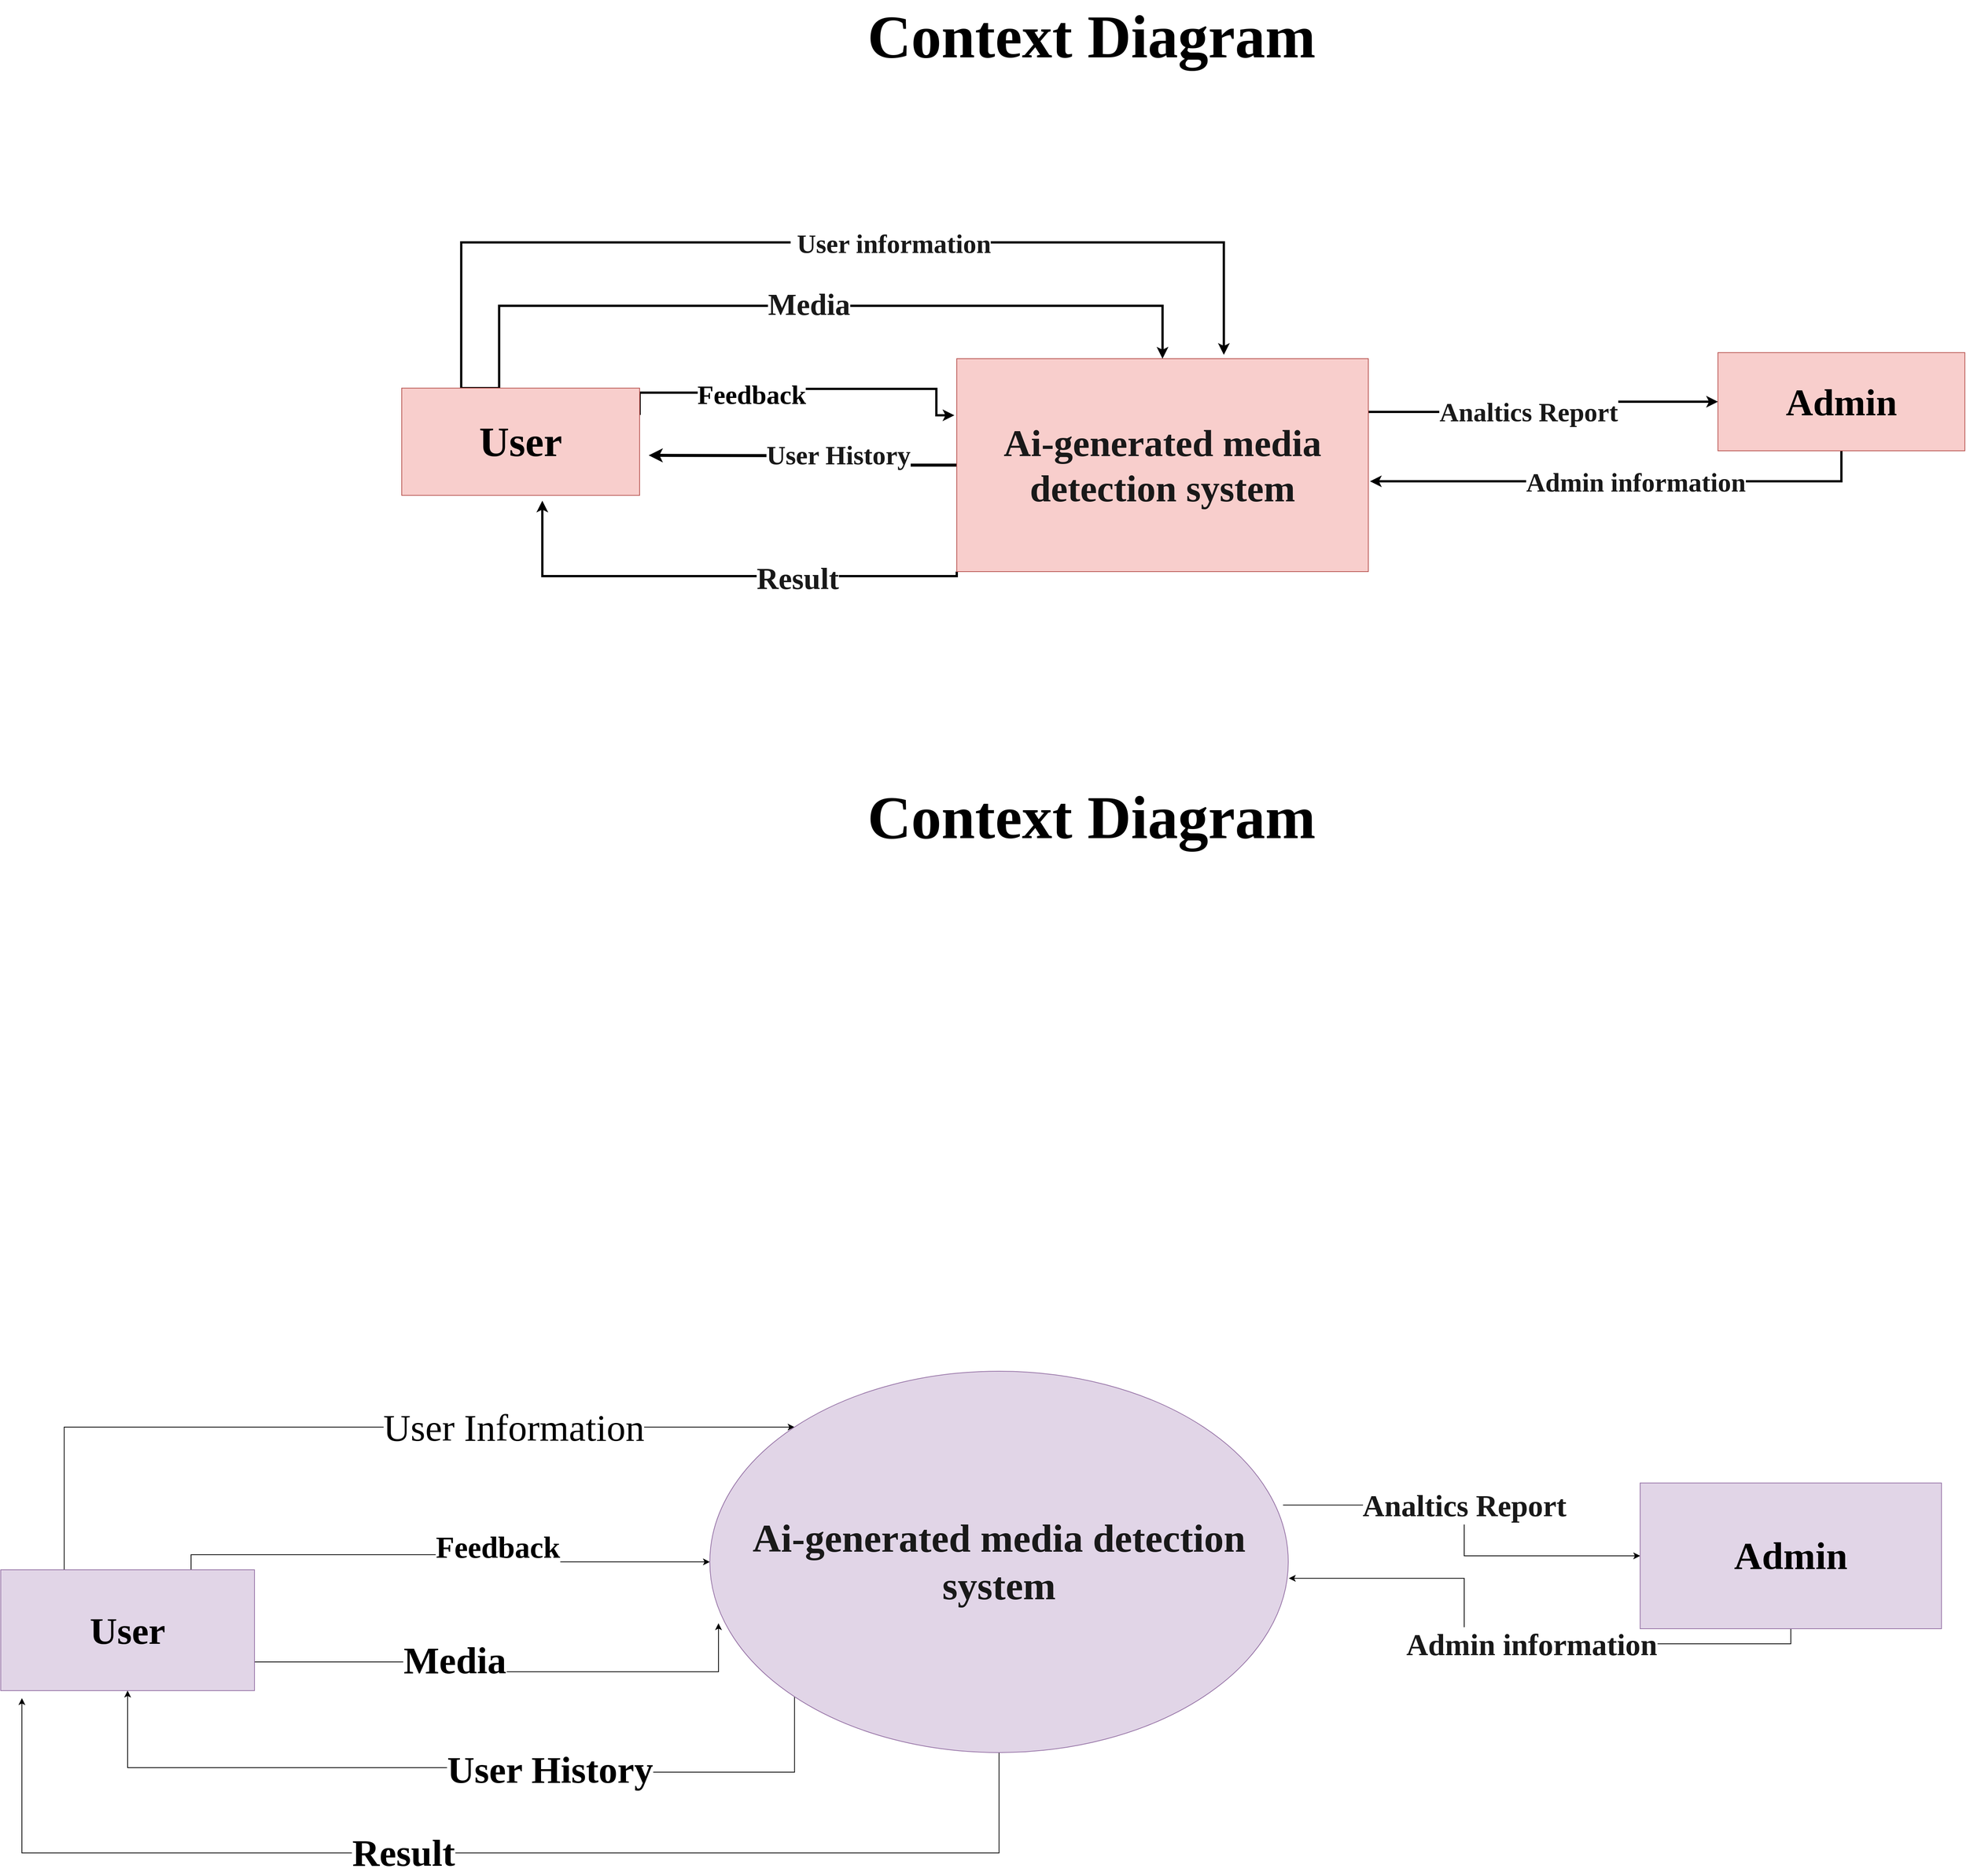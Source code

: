 <mxfile version="22.1.18" type="device">
  <diagram id="PfKHX-Onb7dpk7IM1dCg" name="Page-1">
    <mxGraphModel dx="2705" dy="980" grid="0" gridSize="10" guides="1" tooltips="1" connect="1" arrows="1" fold="1" page="0" pageScale="1" pageWidth="1654" pageHeight="2336" background="#ffffff" math="0" shadow="0">
      <root>
        <mxCell id="0" />
        <mxCell id="1" parent="0" />
        <mxCell id="rycE0rhOUFEmShjch33u-5" style="edgeStyle=orthogonalEdgeStyle;rounded=0;orthogonalLoop=1;jettySize=auto;html=1;exitX=1;exitY=0.25;exitDx=0;exitDy=0;fontFamily=Comic Sans MS;strokeWidth=3;" parent="1" source="rycE0rhOUFEmShjch33u-1" target="rycE0rhOUFEmShjch33u-3" edge="1">
          <mxGeometry relative="1" as="geometry" />
        </mxCell>
        <mxCell id="rycE0rhOUFEmShjch33u-6" value="&lt;span style=&quot;font-weight: 600 ; color: rgb(25 , 25 , 25)&quot;&gt;&lt;font style=&quot;font-size: 35px&quot;&gt;Analtics Report&lt;/font&gt;&lt;/span&gt;" style="edgeLabel;html=1;align=center;verticalAlign=middle;resizable=0;points=[];fontFamily=Comic Sans MS;" parent="rycE0rhOUFEmShjch33u-5" vertex="1" connectable="0">
          <mxGeometry x="-0.11" relative="1" as="geometry">
            <mxPoint as="offset" />
          </mxGeometry>
        </mxCell>
        <mxCell id="rycE0rhOUFEmShjch33u-10" style="edgeStyle=orthogonalEdgeStyle;rounded=0;orthogonalLoop=1;jettySize=auto;html=1;exitX=0;exitY=0.5;exitDx=0;exitDy=0;fontFamily=Comic Sans MS;strokeWidth=4;" parent="1" source="rycE0rhOUFEmShjch33u-1" edge="1">
          <mxGeometry relative="1" as="geometry">
            <mxPoint x="-88" y="631" as="targetPoint" />
          </mxGeometry>
        </mxCell>
        <mxCell id="rycE0rhOUFEmShjch33u-15" value="&lt;span style=&quot;color: rgb(25 , 25 , 25)&quot;&gt;&lt;font style=&quot;font-size: 35px&quot;&gt;&lt;b&gt;User History&lt;/b&gt;&lt;/font&gt;&lt;/span&gt;" style="edgeLabel;html=1;align=center;verticalAlign=middle;resizable=0;points=[];fontFamily=Comic Sans MS;fontSize=25;fontStyle=0;" parent="rycE0rhOUFEmShjch33u-10" vertex="1" connectable="0">
          <mxGeometry x="-0.282" y="1" relative="1" as="geometry">
            <mxPoint x="-6" y="-14" as="offset" />
          </mxGeometry>
        </mxCell>
        <mxCell id="rycE0rhOUFEmShjch33u-16" style="edgeStyle=orthogonalEdgeStyle;rounded=0;orthogonalLoop=1;jettySize=auto;html=1;exitX=0;exitY=1;exitDx=0;exitDy=0;fontFamily=Comic Sans MS;entryX=0.591;entryY=1.05;entryDx=0;entryDy=0;entryPerimeter=0;strokeWidth=3;" parent="1" source="rycE0rhOUFEmShjch33u-1" target="rycE0rhOUFEmShjch33u-2" edge="1">
          <mxGeometry relative="1" as="geometry">
            <mxPoint x="60" y="610" as="targetPoint" />
            <Array as="points">
              <mxPoint x="320" y="791" />
              <mxPoint x="-229" y="791" />
            </Array>
          </mxGeometry>
        </mxCell>
        <mxCell id="rycE0rhOUFEmShjch33u-30" value="&lt;b style=&quot;color: rgb(25 , 25 , 25)&quot;&gt;&lt;font style=&quot;font-size: 40px&quot;&gt;Result&lt;/font&gt;&lt;/b&gt;" style="edgeLabel;html=1;align=center;verticalAlign=middle;resizable=0;points=[];fontFamily=Comic Sans MS;" parent="rycE0rhOUFEmShjch33u-16" vertex="1" connectable="0">
          <mxGeometry x="-0.335" y="3" relative="1" as="geometry">
            <mxPoint as="offset" />
          </mxGeometry>
        </mxCell>
        <mxCell id="rycE0rhOUFEmShjch33u-1" value="&lt;span style=&quot;color: rgb(25 , 25 , 25)&quot;&gt;&lt;font face=&quot;Comic Sans MS&quot; size=&quot;1&quot;&gt;&lt;b style=&quot;font-size: 50px&quot;&gt;Ai-generated media detection system&lt;/b&gt;&lt;/font&gt;&lt;/span&gt;" style="rounded=0;whiteSpace=wrap;html=1;fillColor=#f8cecc;strokeColor=#b85450;" parent="1" vertex="1">
          <mxGeometry x="320" y="503" width="545" height="282" as="geometry" />
        </mxCell>
        <mxCell id="rycE0rhOUFEmShjch33u-23" style="edgeStyle=orthogonalEdgeStyle;rounded=0;orthogonalLoop=1;jettySize=auto;html=1;exitX=0.25;exitY=0;exitDx=0;exitDy=0;fontFamily=Comic Sans MS;entryX=0.5;entryY=0;entryDx=0;entryDy=0;strokeWidth=3;" parent="1" source="rycE0rhOUFEmShjch33u-2" target="rycE0rhOUFEmShjch33u-1" edge="1">
          <mxGeometry relative="1" as="geometry">
            <mxPoint x="536" y="477" as="targetPoint" />
            <Array as="points">
              <mxPoint x="-286" y="542" />
              <mxPoint x="-286" y="433" />
              <mxPoint x="593" y="433" />
            </Array>
          </mxGeometry>
        </mxCell>
        <mxCell id="rycE0rhOUFEmShjch33u-24" value="&lt;span style=&quot;font-weight: 600 ; color: rgb(25 , 25 , 25)&quot;&gt;&lt;font style=&quot;font-size: 40px&quot;&gt;Media&lt;/font&gt;&lt;/span&gt;" style="edgeLabel;html=1;align=center;verticalAlign=middle;resizable=0;points=[];fontFamily=Comic Sans MS;" parent="rycE0rhOUFEmShjch33u-23" vertex="1" connectable="0">
          <mxGeometry x="0.026" y="2" relative="1" as="geometry">
            <mxPoint as="offset" />
          </mxGeometry>
        </mxCell>
        <mxCell id="rycE0rhOUFEmShjch33u-27" style="edgeStyle=orthogonalEdgeStyle;rounded=0;orthogonalLoop=1;jettySize=auto;html=1;exitX=0.25;exitY=0;exitDx=0;exitDy=0;fontFamily=Comic Sans MS;entryX=0.649;entryY=-0.018;entryDx=0;entryDy=0;entryPerimeter=0;strokeWidth=3;" parent="1" source="rycE0rhOUFEmShjch33u-2" target="rycE0rhOUFEmShjch33u-1" edge="1">
          <mxGeometry relative="1" as="geometry">
            <mxPoint x="610" y="270" as="targetPoint" />
            <Array as="points">
              <mxPoint x="-336" y="349" />
              <mxPoint x="674" y="349" />
            </Array>
          </mxGeometry>
        </mxCell>
        <mxCell id="rycE0rhOUFEmShjch33u-29" value="&lt;b style=&quot;color: rgb(25 , 25 , 25)&quot;&gt;&lt;font style=&quot;font-size: 35px&quot;&gt;&amp;nbsp;User information&lt;/font&gt;&lt;/b&gt;" style="edgeLabel;html=1;align=center;verticalAlign=middle;resizable=0;points=[];fontFamily=Comic Sans MS;" parent="rycE0rhOUFEmShjch33u-27" vertex="1" connectable="0">
          <mxGeometry x="0.126" y="-2" relative="1" as="geometry">
            <mxPoint as="offset" />
          </mxGeometry>
        </mxCell>
        <mxCell id="rycE0rhOUFEmShjch33u-84" style="edgeStyle=orthogonalEdgeStyle;rounded=0;orthogonalLoop=1;jettySize=auto;html=1;exitX=1;exitY=0.25;exitDx=0;exitDy=0;fontFamily=Comic Sans MS;fontSize=50;strokeWidth=3;" parent="1" source="rycE0rhOUFEmShjch33u-2" edge="1">
          <mxGeometry relative="1" as="geometry">
            <mxPoint x="316.8" y="578" as="targetPoint" />
            <Array as="points">
              <mxPoint x="-100" y="548" />
              <mxPoint x="94" y="548" />
              <mxPoint x="94" y="543" />
              <mxPoint x="293" y="543" />
              <mxPoint x="293" y="578" />
            </Array>
          </mxGeometry>
        </mxCell>
        <mxCell id="rycE0rhOUFEmShjch33u-86" value="&lt;b&gt;&lt;font style=&quot;font-size: 35px&quot;&gt;Feedback&lt;/font&gt;&lt;/b&gt;" style="edgeLabel;html=1;align=center;verticalAlign=middle;resizable=0;points=[];fontSize=50;fontFamily=Comic Sans MS;" parent="rycE0rhOUFEmShjch33u-84" vertex="1" connectable="0">
          <mxGeometry x="-0.275" y="3" relative="1" as="geometry">
            <mxPoint x="1" as="offset" />
          </mxGeometry>
        </mxCell>
        <mxCell id="rycE0rhOUFEmShjch33u-2" value="&lt;font face=&quot;Comic Sans MS&quot; size=&quot;1&quot;&gt;&lt;b style=&quot;font-size: 55px&quot;&gt;User&lt;/b&gt;&lt;/font&gt;" style="rounded=0;whiteSpace=wrap;html=1;fillColor=#f8cecc;strokeColor=#b85450;" parent="1" vertex="1">
          <mxGeometry x="-415" y="542" width="315" height="142" as="geometry" />
        </mxCell>
        <mxCell id="rycE0rhOUFEmShjch33u-8" style="edgeStyle=orthogonalEdgeStyle;rounded=0;orthogonalLoop=1;jettySize=auto;html=1;exitX=0.5;exitY=1;exitDx=0;exitDy=0;entryX=1.004;entryY=0.576;entryDx=0;entryDy=0;entryPerimeter=0;fontFamily=Comic Sans MS;strokeWidth=3;" parent="1" source="rycE0rhOUFEmShjch33u-3" target="rycE0rhOUFEmShjch33u-1" edge="1">
          <mxGeometry relative="1" as="geometry" />
        </mxCell>
        <mxCell id="rycE0rhOUFEmShjch33u-26" value="&lt;b style=&quot;color: rgb(25 , 25 , 25)&quot;&gt;&lt;font style=&quot;font-size: 35px&quot;&gt;Admin information&lt;/font&gt;&lt;/b&gt;" style="edgeLabel;html=1;align=center;verticalAlign=middle;resizable=0;points=[];fontFamily=Comic Sans MS;" parent="rycE0rhOUFEmShjch33u-8" vertex="1" connectable="0">
          <mxGeometry x="-0.057" y="1" relative="1" as="geometry">
            <mxPoint as="offset" />
          </mxGeometry>
        </mxCell>
        <mxCell id="rycE0rhOUFEmShjch33u-3" value="&lt;font size=&quot;1&quot;&gt;&lt;b style=&quot;font-size: 50px&quot;&gt;Admin&lt;/b&gt;&lt;/font&gt;" style="rounded=0;whiteSpace=wrap;html=1;fontFamily=Comic Sans MS;fillColor=#f8cecc;strokeColor=#b85450;" parent="1" vertex="1">
          <mxGeometry x="1328" y="495" width="327" height="130" as="geometry" />
        </mxCell>
        <mxCell id="rycE0rhOUFEmShjch33u-33" value="&lt;b&gt;&lt;font style=&quot;font-size: 80px&quot;&gt;Context Diagram&amp;nbsp;&lt;/font&gt;&lt;/b&gt;" style="text;html=1;align=center;verticalAlign=middle;resizable=0;points=[];autosize=1;fontSize=25;fontFamily=Comic Sans MS;shadow=0;labelBorderColor=none;textDirection=ltr;" parent="1" vertex="1">
          <mxGeometry x="160" y="48" width="696" height="56" as="geometry" />
        </mxCell>
        <mxCell id="rycE0rhOUFEmShjch33u-34" style="edgeStyle=orthogonalEdgeStyle;rounded=0;orthogonalLoop=1;jettySize=auto;html=1;exitX=0.991;exitY=0.351;exitDx=0;exitDy=0;fontFamily=Comic Sans MS;exitPerimeter=0;" parent="1" source="rycE0rhOUFEmShjch33u-52" target="rycE0rhOUFEmShjch33u-49" edge="1">
          <mxGeometry relative="1" as="geometry">
            <mxPoint x="740" y="1546.5" as="sourcePoint" />
          </mxGeometry>
        </mxCell>
        <mxCell id="rycE0rhOUFEmShjch33u-35" value="&lt;span style=&quot;font-weight: 600 ; color: rgb(25 , 25 , 25)&quot;&gt;&lt;font style=&quot;font-size: 40px&quot;&gt;Analtics Report&lt;/font&gt;&lt;/span&gt;" style="edgeLabel;html=1;align=center;verticalAlign=middle;resizable=0;points=[];fontFamily=Comic Sans MS;" parent="rycE0rhOUFEmShjch33u-34" vertex="1" connectable="0">
          <mxGeometry x="-0.11" relative="1" as="geometry">
            <mxPoint as="offset" />
          </mxGeometry>
        </mxCell>
        <mxCell id="rycE0rhOUFEmShjch33u-74" style="edgeStyle=orthogonalEdgeStyle;rounded=0;orthogonalLoop=1;jettySize=auto;html=1;exitX=1;exitY=0.5;exitDx=0;exitDy=0;entryX=0.015;entryY=0.661;entryDx=0;entryDy=0;entryPerimeter=0;fontFamily=Comic Sans MS;fontSize=50;" parent="1" source="rycE0rhOUFEmShjch33u-46" target="rycE0rhOUFEmShjch33u-52" edge="1">
          <mxGeometry relative="1" as="geometry">
            <Array as="points">
              <mxPoint x="-610" y="2229" />
              <mxPoint x="-308" y="2229" />
              <mxPoint x="-308" y="2242" />
              <mxPoint x="5" y="2242" />
            </Array>
          </mxGeometry>
        </mxCell>
        <mxCell id="rycE0rhOUFEmShjch33u-75" value="&lt;b&gt;Media&lt;/b&gt;" style="edgeLabel;html=1;align=center;verticalAlign=middle;resizable=0;points=[];fontSize=50;fontFamily=Comic Sans MS;" parent="rycE0rhOUFEmShjch33u-74" vertex="1" connectable="0">
          <mxGeometry x="-0.162" y="3" relative="1" as="geometry">
            <mxPoint x="-1" as="offset" />
          </mxGeometry>
        </mxCell>
        <mxCell id="rycE0rhOUFEmShjch33u-77" style="edgeStyle=orthogonalEdgeStyle;rounded=0;orthogonalLoop=1;jettySize=auto;html=1;exitX=0.75;exitY=0;exitDx=0;exitDy=0;fontFamily=Comic Sans MS;fontSize=50;" parent="1" source="rycE0rhOUFEmShjch33u-46" target="rycE0rhOUFEmShjch33u-52" edge="1">
          <mxGeometry relative="1" as="geometry" />
        </mxCell>
        <mxCell id="rycE0rhOUFEmShjch33u-79" value="&lt;b&gt;&lt;font style=&quot;font-size: 40px&quot;&gt;Feedback&lt;/font&gt;&lt;/b&gt;" style="edgeLabel;html=1;align=center;verticalAlign=middle;resizable=0;points=[];fontSize=50;fontFamily=Comic Sans MS;" parent="rycE0rhOUFEmShjch33u-77" vertex="1" connectable="0">
          <mxGeometry x="0.213" y="-3" relative="1" as="geometry">
            <mxPoint x="1" y="-26.6" as="offset" />
          </mxGeometry>
        </mxCell>
        <mxCell id="rycE0rhOUFEmShjch33u-80" style="edgeStyle=orthogonalEdgeStyle;rounded=0;orthogonalLoop=1;jettySize=auto;html=1;exitX=0.25;exitY=0;exitDx=0;exitDy=0;entryX=0;entryY=0;entryDx=0;entryDy=0;fontFamily=Comic Sans MS;fontSize=50;" parent="1" source="rycE0rhOUFEmShjch33u-46" target="rycE0rhOUFEmShjch33u-52" edge="1">
          <mxGeometry relative="1" as="geometry" />
        </mxCell>
        <mxCell id="rycE0rhOUFEmShjch33u-82" value="User Information" style="edgeLabel;html=1;align=center;verticalAlign=middle;resizable=0;points=[];fontSize=50;fontFamily=Comic Sans MS;" parent="rycE0rhOUFEmShjch33u-80" vertex="1" connectable="0">
          <mxGeometry x="0.356" relative="1" as="geometry">
            <mxPoint as="offset" />
          </mxGeometry>
        </mxCell>
        <mxCell id="rycE0rhOUFEmShjch33u-46" value="&lt;font face=&quot;Comic Sans MS&quot; size=&quot;1&quot;&gt;&lt;b style=&quot;font-size: 50px&quot;&gt;User&lt;/b&gt;&lt;/font&gt;" style="rounded=0;whiteSpace=wrap;html=1;fillColor=#e1d5e7;strokeColor=#9673a6;" parent="1" vertex="1">
          <mxGeometry x="-946" y="2107" width="336" height="160" as="geometry" />
        </mxCell>
        <mxCell id="rycE0rhOUFEmShjch33u-47" style="edgeStyle=orthogonalEdgeStyle;rounded=0;orthogonalLoop=1;jettySize=auto;html=1;exitX=0.5;exitY=1;exitDx=0;exitDy=0;entryX=1.001;entryY=0.543;entryDx=0;entryDy=0;entryPerimeter=0;fontFamily=Comic Sans MS;" parent="1" source="rycE0rhOUFEmShjch33u-49" target="rycE0rhOUFEmShjch33u-52" edge="1">
          <mxGeometry relative="1" as="geometry">
            <mxPoint x="741.68" y="1614.96" as="targetPoint" />
          </mxGeometry>
        </mxCell>
        <mxCell id="rycE0rhOUFEmShjch33u-48" value="&lt;b style=&quot;color: rgb(25 , 25 , 25)&quot;&gt;&lt;font style=&quot;font-size: 40px&quot;&gt;Admin information&lt;/font&gt;&lt;/b&gt;" style="edgeLabel;html=1;align=center;verticalAlign=middle;resizable=0;points=[];fontFamily=Comic Sans MS;" parent="rycE0rhOUFEmShjch33u-47" vertex="1" connectable="0">
          <mxGeometry x="-0.057" y="1" relative="1" as="geometry">
            <mxPoint as="offset" />
          </mxGeometry>
        </mxCell>
        <mxCell id="rycE0rhOUFEmShjch33u-49" value="&lt;font size=&quot;1&quot;&gt;&lt;b style=&quot;font-size: 51px&quot;&gt;Admin&lt;/b&gt;&lt;/font&gt;" style="rounded=0;whiteSpace=wrap;html=1;fontFamily=Comic Sans MS;fillColor=#e1d5e7;strokeColor=#9673a6;" parent="1" vertex="1">
          <mxGeometry x="1225" y="1992" width="399" height="193" as="geometry" />
        </mxCell>
        <mxCell id="rycE0rhOUFEmShjch33u-51" value="&lt;b&gt;&lt;font style=&quot;font-size: 80px&quot;&gt;Context Diagram&amp;nbsp;&lt;/font&gt;&lt;/b&gt;" style="text;html=1;align=center;verticalAlign=middle;resizable=0;points=[];autosize=1;fontSize=25;fontFamily=Comic Sans MS;shadow=0;labelBorderColor=none;textDirection=ltr;" parent="1" vertex="1">
          <mxGeometry x="160" y="1082" width="696" height="56" as="geometry" />
        </mxCell>
        <mxCell id="rycE0rhOUFEmShjch33u-57" style="edgeStyle=orthogonalEdgeStyle;rounded=0;orthogonalLoop=1;jettySize=auto;html=1;exitX=0;exitY=1;exitDx=0;exitDy=0;entryX=0.5;entryY=1;entryDx=0;entryDy=0;" parent="1" source="rycE0rhOUFEmShjch33u-52" target="rycE0rhOUFEmShjch33u-46" edge="1">
          <mxGeometry relative="1" as="geometry">
            <Array as="points">
              <mxPoint x="105" y="2375" />
              <mxPoint x="-308" y="2375" />
              <mxPoint x="-308" y="2369" />
              <mxPoint x="-778" y="2369" />
            </Array>
          </mxGeometry>
        </mxCell>
        <mxCell id="rycE0rhOUFEmShjch33u-59" value="User History" style="edgeLabel;html=1;align=center;verticalAlign=middle;resizable=0;points=[];fontSize=50;fontStyle=1;fontFamily=Comic Sans MS;" parent="rycE0rhOUFEmShjch33u-57" vertex="1" connectable="0">
          <mxGeometry x="-0.222" y="-4" relative="1" as="geometry">
            <mxPoint as="offset" />
          </mxGeometry>
        </mxCell>
        <mxCell id="rycE0rhOUFEmShjch33u-71" style="edgeStyle=orthogonalEdgeStyle;rounded=0;orthogonalLoop=1;jettySize=auto;html=1;exitX=0.5;exitY=1;exitDx=0;exitDy=0;fontFamily=Comic Sans MS;fontSize=50;" parent="1" source="rycE0rhOUFEmShjch33u-52" edge="1">
          <mxGeometry relative="1" as="geometry">
            <mxPoint x="-918" y="2277" as="targetPoint" />
            <Array as="points">
              <mxPoint x="376" y="2482" />
              <mxPoint x="-918" y="2482" />
            </Array>
          </mxGeometry>
        </mxCell>
        <mxCell id="rycE0rhOUFEmShjch33u-72" value="&lt;b&gt;Result&lt;/b&gt;" style="edgeLabel;html=1;align=center;verticalAlign=middle;resizable=0;points=[];fontSize=50;fontFamily=Comic Sans MS;" parent="rycE0rhOUFEmShjch33u-71" vertex="1" connectable="0">
          <mxGeometry x="0.13" y="-1" relative="1" as="geometry">
            <mxPoint as="offset" />
          </mxGeometry>
        </mxCell>
        <mxCell id="rycE0rhOUFEmShjch33u-52" value="&lt;b style=&quot;color: rgb(25 , 25 , 25) ; font-family: &amp;#34;comic sans ms&amp;#34;&quot;&gt;&lt;font style=&quot;font-size: 52px&quot;&gt;Ai-generated media detection system&lt;/font&gt;&lt;/b&gt;" style="ellipse;whiteSpace=wrap;html=1;fillColor=#e1d5e7;strokeColor=#9673a6;" parent="1" vertex="1">
          <mxGeometry x="-7" y="1844" width="766" height="505" as="geometry" />
        </mxCell>
      </root>
    </mxGraphModel>
  </diagram>
</mxfile>
